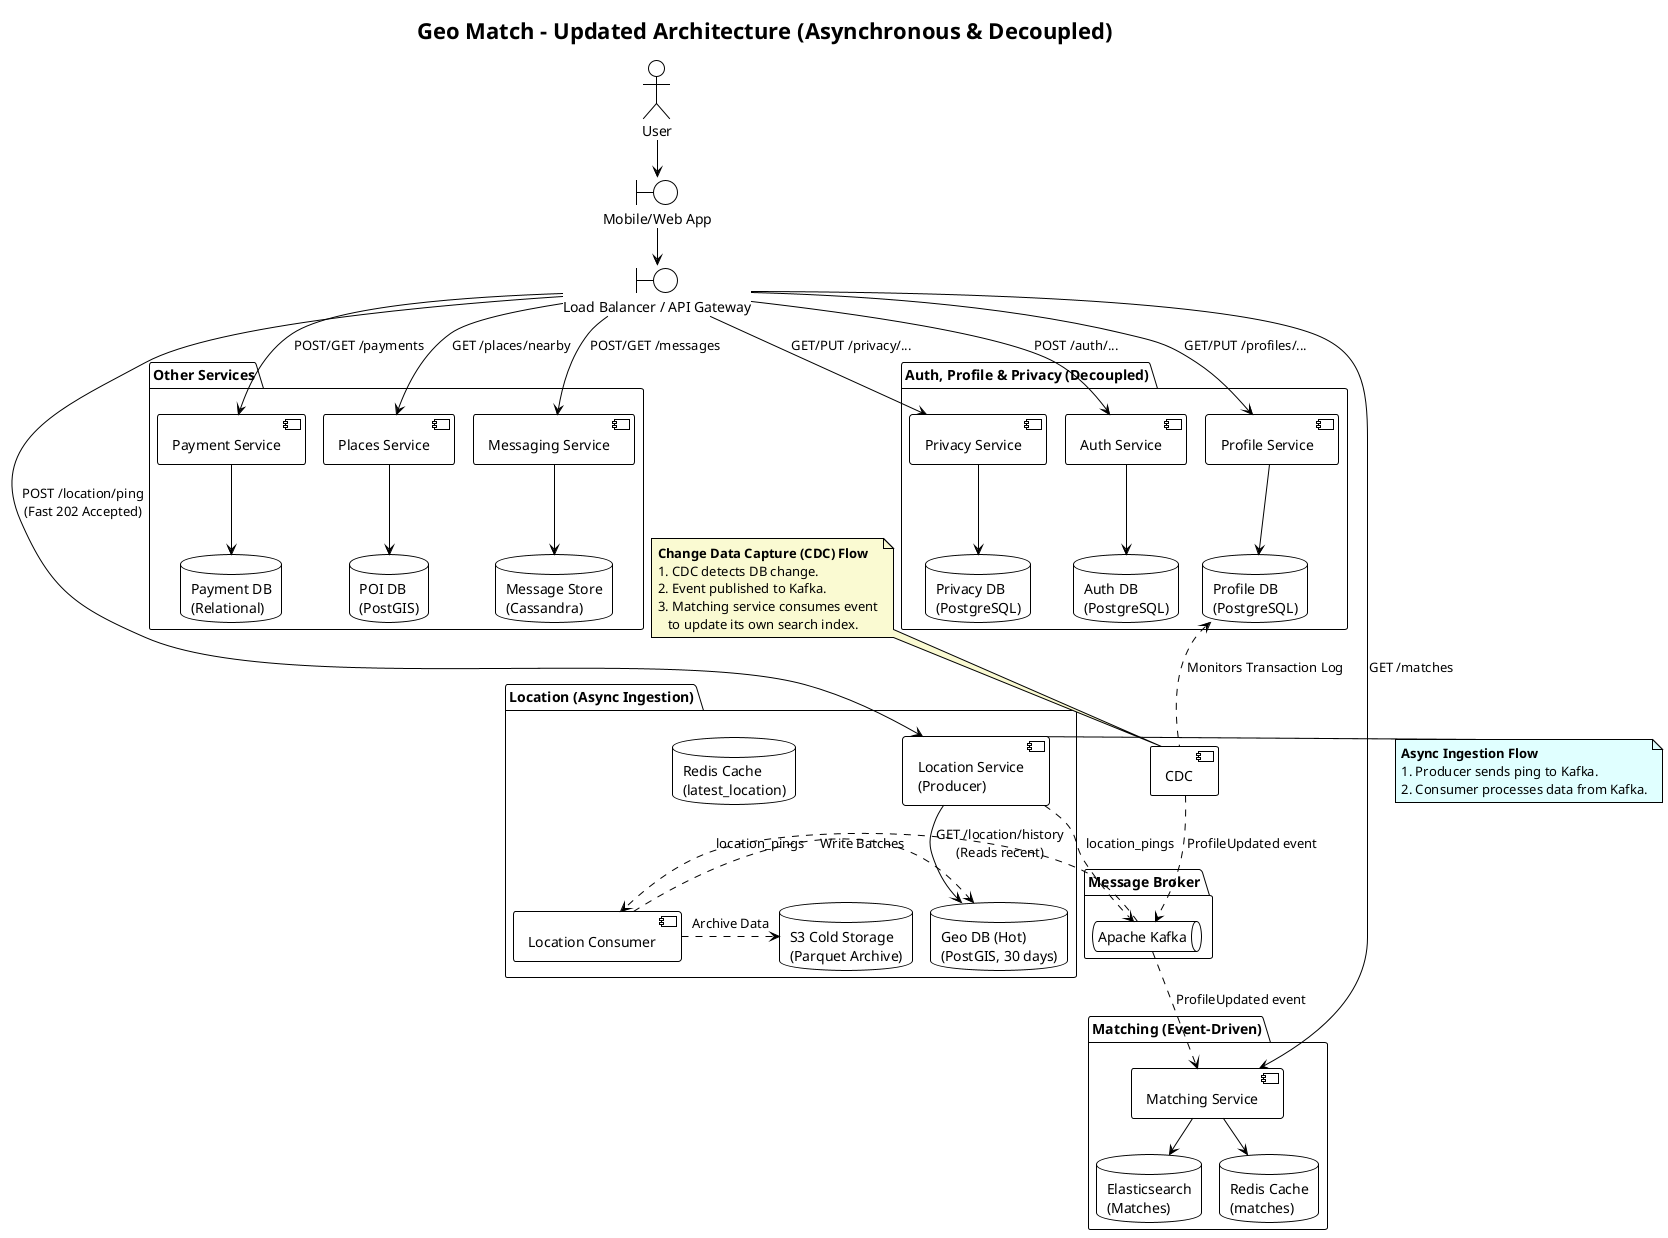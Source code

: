 @startuml

!pragma layout smetana
!theme plain
title Geo Match - Updated Architecture (Asynchronous & Decoupled)

skinparam rectangle {
    shadowing false
    borderRadius 10
}
skinparam database {
    shadowing false
    borderRadius 20
}
skinparam actor {
    shadowing false
}
skinparam queue {
    shadowing false
}

' === Actors & Entrypoints ===
actor "User" as user
boundary "Mobile/Web App" as app
boundary "Load Balancer / API Gateway" as gateway

user --> app
app --> gateway

' === Asynchronous Message Broker ===
package "Message Broker" {
  queue "Apache Kafka" as kafka
}

' === Services & Databases ===
package "Auth, Profile & Privacy (Decoupled)" {
    component "Auth Service" as auth
    database "Auth DB\n(PostgreSQL)" as auth_db
    auth --> auth_db

    component "Profile Service" as profile
    database "Profile DB\n(PostgreSQL)" as profile_db
    profile --> profile_db

    component "Privacy Service" as privacy
    database "Privacy DB\n(PostgreSQL)" as privacy_db
    privacy --> privacy_db
}

package "Location (Async Ingestion)" {
    component "Location Service\n(Producer)" as location_producer
    component "Location Consumer" as location_consumer
    database "Geo DB (Hot)\n(PostGIS, 30 days)" as geo_db_hot
    database "S3 Cold Storage\n(Parquet Archive)" as s3_cold
    database "Redis Cache\n(latest_location)" as redis_location

    location_consumer .> geo_db_hot : "Write Batches"
    location_consumer .> s3_cold : "Archive Data"
}

package "Matching (Event-Driven)" {
    component "Matching Service" as matching
    database "Elasticsearch\n(Matches)" as es_matches
    database "Redis Cache\n(matches)" as redis_matches
    matching --> es_matches
    matching --> redis_matches
}

package "Other Services" {
    component "Places Service" as places
    database "POI DB\n(PostGIS)" as poi_db
    places --> poi_db

    component "Messaging Service" as messaging
    database "Message Store\n(Cassandra)" as cassandra_db
    messaging --> cassandra_db

    component "Payment Service" as payment
    database "Payment DB\n(Relational)" as payment_db
    payment --> payment_db
}

' === CDC Component ===
component "CDC" as cdc

' === Communication Flows ===

' --- Synchronous API Calls (User-facing) ---
gateway --> auth : "POST /auth/..."
gateway --> profile : "GET/PUT /profiles/..."
gateway --> privacy : "GET/PUT /privacy/..."
gateway --> matching : "GET /matches"
gateway --> location_producer : "POST /location/ping\n(Fast 202 Accepted)"
location_producer --> geo_db_hot : "GET /location/history\n(Reads recent)"
gateway --> places : "GET /places/nearby"
gateway --> messaging : "POST/GET /messages"
gateway --> payment : "POST/GET /payments"


' --- Asynchronous Location Ingestion Flow ---
note right of location_producer #LightCyan
  **Async Ingestion Flow**
  1. Producer sends ping to Kafka.
  2. Consumer processes data from Kafka.
end note
location_producer ..> kafka : "location_pings"
kafka ..> location_consumer : "location_pings"


' --- Asynchronous CDC Flow for Profile Sync ---
note top of cdc #LightGoldenRodYellow
  **Change Data Capture (CDC) Flow**
  1. CDC detects DB change.
  2. Event published to Kafka.
  3. Matching service consumes event
     to update its own search index.
end note
profile_db <.. cdc : "Monitors Transaction Log"
cdc ..> kafka : "ProfileUpdated event"
kafka ..> matching : "ProfileUpdated event"

@enduml